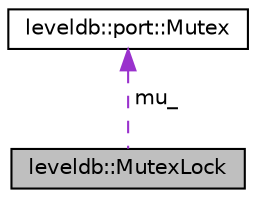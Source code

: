 digraph "leveldb::MutexLock"
{
  edge [fontname="Helvetica",fontsize="10",labelfontname="Helvetica",labelfontsize="10"];
  node [fontname="Helvetica",fontsize="10",shape=record];
  Node1 [label="leveldb::MutexLock",height=0.2,width=0.4,color="black", fillcolor="grey75", style="filled" fontcolor="black"];
  Node2 -> Node1 [dir="back",color="darkorchid3",fontsize="10",style="dashed",label=" mu_" ,fontname="Helvetica"];
  Node2 [label="leveldb::port::Mutex",height=0.2,width=0.4,color="black", fillcolor="white", style="filled",URL="$classleveldb_1_1port_1_1_mutex.html"];
}
